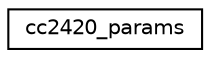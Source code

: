 digraph "Graphical Class Hierarchy"
{
 // LATEX_PDF_SIZE
  edge [fontname="Helvetica",fontsize="10",labelfontname="Helvetica",labelfontsize="10"];
  node [fontname="Helvetica",fontsize="10",shape=record];
  rankdir="LR";
  Node0 [label="cc2420_params",height=0.2,width=0.4,color="black", fillcolor="white", style="filled",URL="$structcc2420__params.html",tooltip="Struct holding all parameters needed for device initialization."];
}
